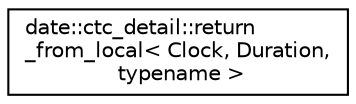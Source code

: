 digraph "Graphical Class Hierarchy"
{
 // LATEX_PDF_SIZE
  edge [fontname="Helvetica",fontsize="10",labelfontname="Helvetica",labelfontsize="10"];
  node [fontname="Helvetica",fontsize="10",shape=record];
  rankdir="LR";
  Node0 [label="date::ctc_detail::return\l_from_local\< Clock, Duration,\l typename \>",height=0.2,width=0.4,color="black", fillcolor="white", style="filled",URL="$structdate_1_1ctc__detail_1_1return__from__local.html",tooltip=" "];
}
